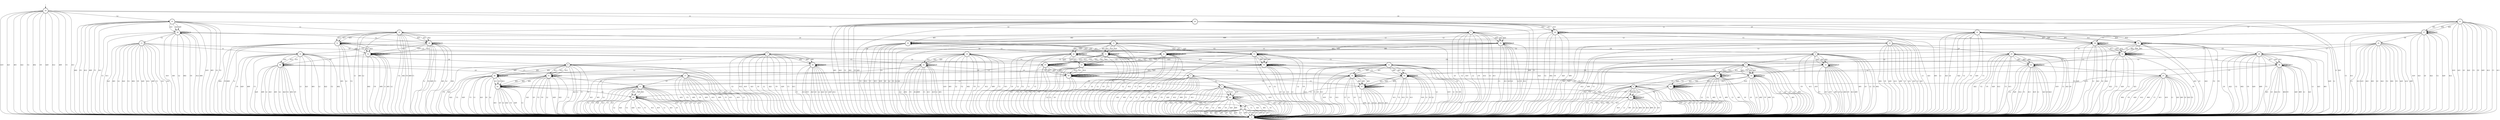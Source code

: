 digraph "data/our_models/magento_3_3_m" {
0 [label=0];
1 [label=1, shape=doublecircle];
2 [label=2, shape=doublecircle];
3 [label=3, shape=doublecircle];
4 [label=4, shape=doublecircle];
5 [label=5, shape=doublecircle];
6 [label=6, shape=doublecircle];
7 [label=7, shape=doublecircle];
8 [label=8, shape=doublecircle];
9 [label=9, shape=doublecircle];
10 [label=10, shape=doublecircle];
11 [label=11, shape=doublecircle];
12 [label=12, shape=doublecircle];
13 [label=13, shape=doublecircle];
14 [label=14, shape=doublecircle];
15 [label=15, shape=doublecircle];
16 [label=16, shape=doublecircle];
17 [label=17, shape=doublecircle];
18 [label=18, shape=doublecircle];
19 [label=19, shape=doublecircle];
20 [label=20, shape=doublecircle];
21 [label=21, shape=doublecircle];
22 [label=22, shape=doublecircle];
23 [label=23, shape=doublecircle];
24 [label=24, shape=doublecircle];
25 [label=25, shape=doublecircle];
26 [label=26, shape=doublecircle];
27 [label=27, shape=doublecircle];
28 [label=28, shape=doublecircle];
29 [label=29, shape=doublecircle];
30 [label=30, shape=doublecircle];
31 [label=31, shape=doublecircle];
32 [label=32, shape=doublecircle];
33 [label=33, shape=doublecircle];
34 [label=34, shape=doublecircle];
35 [label=35, shape=doublecircle];
36 [label=36, shape=doublecircle];
37 [label=37, shape=doublecircle];
38 [label=38, shape=doublecircle];
39 [label=39, shape=doublecircle];
40 [label=40, shape=doublecircle];
41 [label=41, shape=doublecircle];
42 [label=42, shape=doublecircle];
43 [label=43, shape=doublecircle];
44 [label=44, shape=doublecircle];
45 [label=45, shape=doublecircle];
46 [label=46, shape=doublecircle];
47 [label=47, shape=doublecircle];
48 [label=48, shape=doublecircle];
49 [label=49, shape=doublecircle];
50 [label=50, shape=doublecircle];
51 [label=51, shape=doublecircle];
52 [label=52, shape=doublecircle];
53 [label=53, shape=doublecircle];
54 [label=54, shape=doublecircle];
55 [label=55, shape=doublecircle];
56 [label=56, shape=doublecircle];
57 [label=57, shape=doublecircle];
58 [label=58, shape=doublecircle];
59 [label=59, shape=doublecircle];
60 [label=60, shape=doublecircle];
61 [label=61, shape=doublecircle];
62 [label=62, shape=doublecircle];
63 [label=63, shape=doublecircle];
64 [label=64, shape=doublecircle];
0 -> 0  [label=A10];
0 -> 0  [label=L1];
0 -> 0  [label=A21];
0 -> 0  [label=A01];
0 -> 0  [label=L0];
0 -> 0  [label=L2];
0 -> 0  [label=A22];
0 -> 0  [label=C2];
0 -> 0  [label=A02];
0 -> 0  [label=C0];
0 -> 0  [label=A20];
0 -> 0  [label=A12];
0 -> 0  [label=A00];
0 -> 0  [label=C1];
0 -> 0  [label=A11];
1 -> 0  [label=A10];
1 -> 0  [label=L1];
1 -> 0  [label=A21];
1 -> 0  [label=A01];
1 -> 0  [label=L0];
1 -> 0  [label=L2];
1 -> 0  [label=A22];
1 -> 0  [label=C2];
1 -> 0  [label=A02];
1 -> 0  [label=C0];
1 -> 0  [label=A20];
1 -> 0  [label=A12];
1 -> 0  [label=A00];
1 -> 0  [label=C1];
1 -> 0  [label=A11];
2 -> 64  [label=A10];
2 -> 0  [label=L1];
2 -> 0  [label=A21];
2 -> 0  [label=A01];
2 -> 0  [label=L0];
2 -> 0  [label=L2];
2 -> 0  [label=A22];
2 -> 0  [label=C2];
2 -> 0  [label=A02];
2 -> 0  [label=C0];
2 -> 0  [label=A20];
2 -> 64  [label=A12];
2 -> 0  [label=A00];
2 -> 0  [label=C1];
2 -> 64  [label=A11];
3 -> 0  [label=A10];
3 -> 2  [label=L1];
3 -> 0  [label=A21];
3 -> 0  [label=A01];
3 -> 0  [label=L0];
3 -> 0  [label=L2];
3 -> 0  [label=A22];
3 -> 0  [label=C2];
3 -> 0  [label=A02];
3 -> 0  [label=C0];
3 -> 0  [label=A20];
3 -> 0  [label=A12];
3 -> 0  [label=A00];
3 -> 0  [label=C1];
3 -> 0  [label=A11];
4 -> 0  [label=A10];
4 -> 5  [label=L1];
4 -> 33  [label=A21];
4 -> 0  [label=A01];
4 -> 0  [label=L0];
4 -> 0  [label=L2];
4 -> 33  [label=A22];
4 -> 0  [label=C2];
4 -> 0  [label=A02];
4 -> 0  [label=C0];
4 -> 33  [label=A20];
4 -> 0  [label=A12];
4 -> 0  [label=A00];
4 -> 0  [label=C1];
4 -> 0  [label=A11];
5 -> 60  [label=A10];
5 -> 0  [label=L1];
5 -> 35  [label=A21];
5 -> 0  [label=A01];
5 -> 0  [label=L0];
5 -> 0  [label=L2];
5 -> 35  [label=A22];
5 -> 0  [label=C2];
5 -> 0  [label=A02];
5 -> 0  [label=C0];
5 -> 35  [label=A20];
5 -> 60  [label=A12];
5 -> 0  [label=A00];
5 -> 0  [label=C1];
5 -> 60  [label=A11];
6 -> 0  [label=A10];
6 -> 0  [label=L1];
6 -> 36  [label=A21];
6 -> 0  [label=A01];
6 -> 0  [label=L0];
6 -> 0  [label=L2];
6 -> 36  [label=A22];
6 -> 0  [label=C2];
6 -> 0  [label=A02];
6 -> 0  [label=C0];
6 -> 36  [label=A20];
6 -> 0  [label=A12];
6 -> 0  [label=A00];
6 -> 0  [label=C1];
6 -> 0  [label=A11];
7 -> 0  [label=A10];
7 -> 8  [label=L1];
7 -> 0  [label=A21];
7 -> 44  [label=A01];
7 -> 0  [label=L0];
7 -> 0  [label=L2];
7 -> 0  [label=A22];
7 -> 0  [label=C2];
7 -> 44  [label=A02];
7 -> 0  [label=C0];
7 -> 0  [label=A20];
7 -> 0  [label=A12];
7 -> 44  [label=A00];
7 -> 0  [label=C1];
7 -> 0  [label=A11];
8 -> 61  [label=A10];
8 -> 0  [label=L1];
8 -> 0  [label=A21];
8 -> 46  [label=A01];
8 -> 0  [label=L0];
8 -> 0  [label=L2];
8 -> 0  [label=A22];
8 -> 0  [label=C2];
8 -> 46  [label=A02];
8 -> 0  [label=C0];
8 -> 0  [label=A20];
8 -> 61  [label=A12];
8 -> 46  [label=A00];
8 -> 0  [label=C1];
8 -> 61  [label=A11];
9 -> 0  [label=A10];
9 -> 10  [label=L1];
9 -> 30  [label=A21];
9 -> 39  [label=A01];
9 -> 0  [label=L0];
9 -> 0  [label=L2];
9 -> 30  [label=A22];
9 -> 0  [label=C2];
9 -> 39  [label=A02];
9 -> 0  [label=C0];
9 -> 30  [label=A20];
9 -> 0  [label=A12];
9 -> 39  [label=A00];
9 -> 0  [label=C1];
9 -> 0  [label=A11];
10 -> 53  [label=A10];
10 -> 0  [label=L1];
10 -> 31  [label=A21];
10 -> 40  [label=A01];
10 -> 0  [label=L0];
10 -> 0  [label=L2];
10 -> 31  [label=A22];
10 -> 0  [label=C2];
10 -> 40  [label=A02];
10 -> 0  [label=C0];
10 -> 31  [label=A20];
10 -> 53  [label=A12];
10 -> 40  [label=A00];
10 -> 0  [label=C1];
10 -> 53  [label=A11];
11 -> 0  [label=A10];
11 -> 0  [label=L1];
11 -> 0  [label=A21];
11 -> 48  [label=A01];
11 -> 0  [label=L0];
11 -> 0  [label=L2];
11 -> 0  [label=A22];
11 -> 0  [label=C2];
11 -> 48  [label=A02];
11 -> 0  [label=C0];
11 -> 0  [label=A20];
11 -> 0  [label=A12];
11 -> 48  [label=A00];
11 -> 0  [label=C1];
11 -> 0  [label=A11];
12 -> 0  [label=A10];
12 -> 0  [label=L1];
12 -> 34  [label=A21];
12 -> 45  [label=A01];
12 -> 0  [label=L0];
12 -> 0  [label=L2];
12 -> 34  [label=A22];
12 -> 0  [label=C2];
12 -> 45  [label=A02];
12 -> 0  [label=C0];
12 -> 34  [label=A20];
12 -> 0  [label=A12];
12 -> 45  [label=A00];
12 -> 0  [label=C1];
12 -> 0  [label=A11];
13 -> 0  [label=A10];
13 -> 14  [label=L1];
13 -> 0  [label=A21];
13 -> 0  [label=A01];
13 -> 7  [label=L0];
13 -> 0  [label=L2];
13 -> 0  [label=A22];
13 -> 0  [label=C2];
13 -> 0  [label=A02];
13 -> 0  [label=C0];
13 -> 0  [label=A20];
13 -> 0  [label=A12];
13 -> 0  [label=A00];
13 -> 0  [label=C1];
13 -> 0  [label=A11];
14 -> 58  [label=A10];
14 -> 0  [label=L1];
14 -> 0  [label=A21];
14 -> 0  [label=A01];
14 -> 8  [label=L0];
14 -> 0  [label=L2];
14 -> 0  [label=A22];
14 -> 0  [label=C2];
14 -> 0  [label=A02];
14 -> 0  [label=C0];
14 -> 0  [label=A20];
14 -> 58  [label=A12];
14 -> 0  [label=A00];
14 -> 0  [label=C1];
14 -> 58  [label=A11];
15 -> 0  [label=A10];
15 -> 16  [label=L1];
15 -> 28  [label=A21];
15 -> 0  [label=A01];
15 -> 9  [label=L0];
15 -> 0  [label=L2];
15 -> 28  [label=A22];
15 -> 0  [label=C2];
15 -> 0  [label=A02];
15 -> 0  [label=C0];
15 -> 28  [label=A20];
15 -> 0  [label=A12];
15 -> 0  [label=A00];
15 -> 0  [label=C1];
15 -> 0  [label=A11];
16 -> 51  [label=A10];
16 -> 0  [label=L1];
16 -> 29  [label=A21];
16 -> 0  [label=A01];
16 -> 10  [label=L0];
16 -> 0  [label=L2];
16 -> 29  [label=A22];
16 -> 0  [label=C2];
16 -> 0  [label=A02];
16 -> 0  [label=C0];
16 -> 29  [label=A20];
16 -> 51  [label=A12];
16 -> 0  [label=A00];
16 -> 0  [label=C1];
16 -> 51  [label=A11];
17 -> 0  [label=A10];
17 -> 0  [label=L1];
17 -> 0  [label=A21];
17 -> 0  [label=A01];
17 -> 11  [label=L0];
17 -> 0  [label=L2];
17 -> 0  [label=A22];
17 -> 0  [label=C2];
17 -> 0  [label=A02];
17 -> 0  [label=C0];
17 -> 0  [label=A20];
17 -> 0  [label=A12];
17 -> 0  [label=A00];
17 -> 0  [label=C1];
17 -> 0  [label=A11];
18 -> 0  [label=A10];
18 -> 0  [label=L1];
18 -> 32  [label=A21];
18 -> 0  [label=A01];
18 -> 12  [label=L0];
18 -> 0  [label=L2];
18 -> 32  [label=A22];
18 -> 0  [label=C2];
18 -> 0  [label=A02];
18 -> 0  [label=C0];
18 -> 32  [label=A20];
18 -> 0  [label=A12];
18 -> 0  [label=A00];
18 -> 0  [label=C1];
18 -> 0  [label=A11];
19 -> 0  [label=A10];
19 -> 20  [label=L1];
19 -> 0  [label=A21];
19 -> 0  [label=A01];
19 -> 21  [label=L0];
19 -> 15  [label=L2];
19 -> 0  [label=A22];
19 -> 0  [label=C2];
19 -> 0  [label=A02];
19 -> 0  [label=C0];
19 -> 0  [label=A20];
19 -> 0  [label=A12];
19 -> 0  [label=A00];
19 -> 0  [label=C1];
19 -> 0  [label=A11];
20 -> 49  [label=A10];
20 -> 0  [label=L1];
20 -> 0  [label=A21];
20 -> 0  [label=A01];
20 -> 22  [label=L0];
20 -> 16  [label=L2];
20 -> 0  [label=A22];
20 -> 0  [label=C2];
20 -> 0  [label=A02];
20 -> 0  [label=C0];
20 -> 0  [label=A20];
20 -> 49  [label=A12];
20 -> 0  [label=A00];
20 -> 0  [label=C1];
20 -> 49  [label=A11];
21 -> 0  [label=A10];
21 -> 22  [label=L1];
21 -> 0  [label=A21];
21 -> 37  [label=A01];
21 -> 0  [label=L0];
21 -> 9  [label=L2];
21 -> 0  [label=A22];
21 -> 0  [label=C2];
21 -> 37  [label=A02];
21 -> 0  [label=C0];
21 -> 0  [label=A20];
21 -> 0  [label=A12];
21 -> 37  [label=A00];
21 -> 0  [label=C1];
21 -> 0  [label=A11];
22 -> 50  [label=A10];
22 -> 0  [label=L1];
22 -> 0  [label=A21];
22 -> 38  [label=A01];
22 -> 0  [label=L0];
22 -> 10  [label=L2];
22 -> 0  [label=A22];
22 -> 0  [label=C2];
22 -> 38  [label=A02];
22 -> 0  [label=C0];
22 -> 0  [label=A20];
22 -> 50  [label=A12];
22 -> 38  [label=A00];
22 -> 0  [label=C1];
22 -> 50  [label=A11];
23 -> 0  [label=A10];
23 -> 0  [label=L1];
23 -> 0  [label=A21];
23 -> 0  [label=A01];
23 -> 25  [label=L0];
23 -> 18  [label=L2];
23 -> 0  [label=A22];
23 -> 0  [label=C2];
23 -> 0  [label=A02];
23 -> 0  [label=C0];
23 -> 0  [label=A20];
23 -> 0  [label=A12];
23 -> 0  [label=A00];
23 -> 0  [label=C1];
23 -> 0  [label=A11];
24 -> 0  [label=A10];
24 -> 26  [label=L1];
24 -> 0  [label=A21];
24 -> 0  [label=A01];
24 -> 0  [label=L0];
24 -> 4  [label=L2];
24 -> 0  [label=A22];
24 -> 0  [label=C2];
24 -> 0  [label=A02];
24 -> 0  [label=C0];
24 -> 0  [label=A20];
24 -> 0  [label=A12];
24 -> 0  [label=A00];
24 -> 0  [label=C1];
24 -> 0  [label=A11];
25 -> 0  [label=A10];
25 -> 0  [label=L1];
25 -> 0  [label=A21];
25 -> 42  [label=A01];
25 -> 0  [label=L0];
25 -> 12  [label=L2];
25 -> 0  [label=A22];
25 -> 0  [label=C2];
25 -> 42  [label=A02];
25 -> 0  [label=C0];
25 -> 0  [label=A20];
25 -> 0  [label=A12];
25 -> 42  [label=A00];
25 -> 0  [label=C1];
25 -> 0  [label=A11];
26 -> 56  [label=A10];
26 -> 0  [label=L1];
26 -> 0  [label=A21];
26 -> 0  [label=A01];
26 -> 0  [label=L0];
26 -> 5  [label=L2];
26 -> 0  [label=A22];
26 -> 0  [label=C2];
26 -> 0  [label=A02];
26 -> 0  [label=C0];
26 -> 0  [label=A20];
26 -> 56  [label=A12];
26 -> 0  [label=A00];
26 -> 0  [label=C1];
26 -> 56  [label=A11];
27 -> 0  [label=A10];
27 -> 0  [label=L1];
27 -> 0  [label=A21];
27 -> 0  [label=A01];
27 -> 0  [label=L0];
27 -> 6  [label=L2];
27 -> 0  [label=A22];
27 -> 0  [label=C2];
27 -> 0  [label=A02];
27 -> 0  [label=C0];
27 -> 0  [label=A20];
27 -> 0  [label=A12];
27 -> 0  [label=A00];
27 -> 0  [label=C1];
27 -> 0  [label=A11];
28 -> 0  [label=A10];
28 -> 29  [label=L1];
28 -> 28  [label=A21];
28 -> 0  [label=A01];
28 -> 30  [label=L0];
28 -> 0  [label=L2];
28 -> 28  [label=A22];
28 -> 13  [label=C2];
28 -> 0  [label=A02];
28 -> 0  [label=C0];
28 -> 28  [label=A20];
28 -> 0  [label=A12];
28 -> 0  [label=A00];
28 -> 0  [label=C1];
28 -> 0  [label=A11];
29 -> 54  [label=A10];
29 -> 0  [label=L1];
29 -> 29  [label=A21];
29 -> 0  [label=A01];
29 -> 31  [label=L0];
29 -> 0  [label=L2];
29 -> 29  [label=A22];
29 -> 14  [label=C2];
29 -> 0  [label=A02];
29 -> 0  [label=C0];
29 -> 29  [label=A20];
29 -> 54  [label=A12];
29 -> 0  [label=A00];
29 -> 0  [label=C1];
29 -> 54  [label=A11];
30 -> 0  [label=A10];
30 -> 31  [label=L1];
30 -> 30  [label=A21];
30 -> 41  [label=A01];
30 -> 0  [label=L0];
30 -> 0  [label=L2];
30 -> 30  [label=A22];
30 -> 7  [label=C2];
30 -> 41  [label=A02];
30 -> 0  [label=C0];
30 -> 30  [label=A20];
30 -> 0  [label=A12];
30 -> 41  [label=A00];
30 -> 0  [label=C1];
30 -> 0  [label=A11];
31 -> 57  [label=A10];
31 -> 0  [label=L1];
31 -> 31  [label=A21];
31 -> 43  [label=A01];
31 -> 0  [label=L0];
31 -> 0  [label=L2];
31 -> 31  [label=A22];
31 -> 8  [label=C2];
31 -> 43  [label=A02];
31 -> 0  [label=C0];
31 -> 31  [label=A20];
31 -> 57  [label=A12];
31 -> 43  [label=A00];
31 -> 0  [label=C1];
31 -> 57  [label=A11];
32 -> 0  [label=A10];
32 -> 0  [label=L1];
32 -> 32  [label=A21];
32 -> 0  [label=A01];
32 -> 34  [label=L0];
32 -> 0  [label=L2];
32 -> 32  [label=A22];
32 -> 17  [label=C2];
32 -> 0  [label=A02];
32 -> 0  [label=C0];
32 -> 32  [label=A20];
32 -> 0  [label=A12];
32 -> 0  [label=A00];
32 -> 0  [label=C1];
32 -> 0  [label=A11];
33 -> 0  [label=A10];
33 -> 35  [label=L1];
33 -> 33  [label=A21];
33 -> 0  [label=A01];
33 -> 0  [label=L0];
33 -> 0  [label=L2];
33 -> 33  [label=A22];
33 -> 3  [label=C2];
33 -> 0  [label=A02];
33 -> 0  [label=C0];
33 -> 33  [label=A20];
33 -> 0  [label=A12];
33 -> 0  [label=A00];
33 -> 0  [label=C1];
33 -> 0  [label=A11];
34 -> 0  [label=A10];
34 -> 0  [label=L1];
34 -> 34  [label=A21];
34 -> 47  [label=A01];
34 -> 0  [label=L0];
34 -> 0  [label=L2];
34 -> 34  [label=A22];
34 -> 11  [label=C2];
34 -> 47  [label=A02];
34 -> 0  [label=C0];
34 -> 34  [label=A20];
34 -> 0  [label=A12];
34 -> 47  [label=A00];
34 -> 0  [label=C1];
34 -> 0  [label=A11];
35 -> 63  [label=A10];
35 -> 0  [label=L1];
35 -> 35  [label=A21];
35 -> 0  [label=A01];
35 -> 0  [label=L0];
35 -> 0  [label=L2];
35 -> 35  [label=A22];
35 -> 2  [label=C2];
35 -> 0  [label=A02];
35 -> 0  [label=C0];
35 -> 35  [label=A20];
35 -> 63  [label=A12];
35 -> 0  [label=A00];
35 -> 0  [label=C1];
35 -> 63  [label=A11];
36 -> 0  [label=A10];
36 -> 0  [label=L1];
36 -> 36  [label=A21];
36 -> 0  [label=A01];
36 -> 0  [label=L0];
36 -> 0  [label=L2];
36 -> 36  [label=A22];
36 -> 1  [label=C2];
36 -> 0  [label=A02];
36 -> 0  [label=C0];
36 -> 36  [label=A20];
36 -> 0  [label=A12];
36 -> 0  [label=A00];
36 -> 0  [label=C1];
36 -> 0  [label=A11];
37 -> 0  [label=A10];
37 -> 38  [label=L1];
37 -> 0  [label=A21];
37 -> 37  [label=A01];
37 -> 0  [label=L0];
37 -> 39  [label=L2];
37 -> 0  [label=A22];
37 -> 0  [label=C2];
37 -> 37  [label=A02];
37 -> 24  [label=C0];
37 -> 0  [label=A20];
37 -> 0  [label=A12];
37 -> 37  [label=A00];
37 -> 0  [label=C1];
37 -> 0  [label=A11];
38 -> 52  [label=A10];
38 -> 0  [label=L1];
38 -> 0  [label=A21];
38 -> 38  [label=A01];
38 -> 0  [label=L0];
38 -> 40  [label=L2];
38 -> 0  [label=A22];
38 -> 0  [label=C2];
38 -> 38  [label=A02];
38 -> 26  [label=C0];
38 -> 0  [label=A20];
38 -> 52  [label=A12];
38 -> 38  [label=A00];
38 -> 0  [label=C1];
38 -> 52  [label=A11];
39 -> 0  [label=A10];
39 -> 40  [label=L1];
39 -> 41  [label=A21];
39 -> 39  [label=A01];
39 -> 0  [label=L0];
39 -> 0  [label=L2];
39 -> 41  [label=A22];
39 -> 0  [label=C2];
39 -> 39  [label=A02];
39 -> 4  [label=C0];
39 -> 41  [label=A20];
39 -> 0  [label=A12];
39 -> 39  [label=A00];
39 -> 0  [label=C1];
39 -> 0  [label=A11];
40 -> 55  [label=A10];
40 -> 0  [label=L1];
40 -> 43  [label=A21];
40 -> 40  [label=A01];
40 -> 0  [label=L0];
40 -> 0  [label=L2];
40 -> 43  [label=A22];
40 -> 0  [label=C2];
40 -> 40  [label=A02];
40 -> 5  [label=C0];
40 -> 43  [label=A20];
40 -> 55  [label=A12];
40 -> 40  [label=A00];
40 -> 0  [label=C1];
40 -> 55  [label=A11];
41 -> 0  [label=A10];
41 -> 43  [label=L1];
41 -> 41  [label=A21];
41 -> 41  [label=A01];
41 -> 0  [label=L0];
41 -> 0  [label=L2];
41 -> 41  [label=A22];
41 -> 44  [label=C2];
41 -> 41  [label=A02];
41 -> 33  [label=C0];
41 -> 41  [label=A20];
41 -> 0  [label=A12];
41 -> 41  [label=A00];
41 -> 0  [label=C1];
41 -> 0  [label=A11];
42 -> 0  [label=A10];
42 -> 0  [label=L1];
42 -> 0  [label=A21];
42 -> 42  [label=A01];
42 -> 0  [label=L0];
42 -> 45  [label=L2];
42 -> 0  [label=A22];
42 -> 0  [label=C2];
42 -> 42  [label=A02];
42 -> 27  [label=C0];
42 -> 0  [label=A20];
42 -> 0  [label=A12];
42 -> 42  [label=A00];
42 -> 0  [label=C1];
42 -> 0  [label=A11];
43 -> 59  [label=A10];
43 -> 0  [label=L1];
43 -> 43  [label=A21];
43 -> 43  [label=A01];
43 -> 0  [label=L0];
43 -> 0  [label=L2];
43 -> 43  [label=A22];
43 -> 46  [label=C2];
43 -> 43  [label=A02];
43 -> 35  [label=C0];
43 -> 43  [label=A20];
43 -> 59  [label=A12];
43 -> 43  [label=A00];
43 -> 0  [label=C1];
43 -> 59  [label=A11];
44 -> 0  [label=A10];
44 -> 46  [label=L1];
44 -> 0  [label=A21];
44 -> 44  [label=A01];
44 -> 0  [label=L0];
44 -> 0  [label=L2];
44 -> 0  [label=A22];
44 -> 0  [label=C2];
44 -> 44  [label=A02];
44 -> 3  [label=C0];
44 -> 0  [label=A20];
44 -> 0  [label=A12];
44 -> 44  [label=A00];
44 -> 0  [label=C1];
44 -> 0  [label=A11];
45 -> 0  [label=A10];
45 -> 0  [label=L1];
45 -> 47  [label=A21];
45 -> 45  [label=A01];
45 -> 0  [label=L0];
45 -> 0  [label=L2];
45 -> 47  [label=A22];
45 -> 0  [label=C2];
45 -> 45  [label=A02];
45 -> 6  [label=C0];
45 -> 47  [label=A20];
45 -> 0  [label=A12];
45 -> 45  [label=A00];
45 -> 0  [label=C1];
45 -> 0  [label=A11];
46 -> 62  [label=A10];
46 -> 0  [label=L1];
46 -> 0  [label=A21];
46 -> 46  [label=A01];
46 -> 0  [label=L0];
46 -> 0  [label=L2];
46 -> 0  [label=A22];
46 -> 0  [label=C2];
46 -> 46  [label=A02];
46 -> 2  [label=C0];
46 -> 0  [label=A20];
46 -> 62  [label=A12];
46 -> 46  [label=A00];
46 -> 0  [label=C1];
46 -> 62  [label=A11];
47 -> 0  [label=A10];
47 -> 0  [label=L1];
47 -> 47  [label=A21];
47 -> 47  [label=A01];
47 -> 0  [label=L0];
47 -> 0  [label=L2];
47 -> 47  [label=A22];
47 -> 48  [label=C2];
47 -> 47  [label=A02];
47 -> 36  [label=C0];
47 -> 47  [label=A20];
47 -> 0  [label=A12];
47 -> 47  [label=A00];
47 -> 0  [label=C1];
47 -> 0  [label=A11];
48 -> 0  [label=A10];
48 -> 0  [label=L1];
48 -> 0  [label=A21];
48 -> 48  [label=A01];
48 -> 0  [label=L0];
48 -> 0  [label=L2];
48 -> 0  [label=A22];
48 -> 0  [label=C2];
48 -> 48  [label=A02];
48 -> 1  [label=C0];
48 -> 0  [label=A20];
48 -> 0  [label=A12];
48 -> 48  [label=A00];
48 -> 0  [label=C1];
48 -> 0  [label=A11];
49 -> 49  [label=A10];
49 -> 0  [label=L1];
49 -> 0  [label=A21];
49 -> 0  [label=A01];
49 -> 50  [label=L0];
49 -> 51  [label=L2];
49 -> 0  [label=A22];
49 -> 0  [label=C2];
49 -> 0  [label=A02];
49 -> 0  [label=C0];
49 -> 0  [label=A20];
49 -> 49  [label=A12];
49 -> 0  [label=A00];
49 -> 23  [label=C1];
49 -> 49  [label=A11];
50 -> 50  [label=A10];
50 -> 0  [label=L1];
50 -> 0  [label=A21];
50 -> 52  [label=A01];
50 -> 0  [label=L0];
50 -> 53  [label=L2];
50 -> 0  [label=A22];
50 -> 0  [label=C2];
50 -> 52  [label=A02];
50 -> 0  [label=C0];
50 -> 0  [label=A20];
50 -> 50  [label=A12];
50 -> 52  [label=A00];
50 -> 25  [label=C1];
50 -> 50  [label=A11];
51 -> 51  [label=A10];
51 -> 0  [label=L1];
51 -> 54  [label=A21];
51 -> 0  [label=A01];
51 -> 53  [label=L0];
51 -> 0  [label=L2];
51 -> 54  [label=A22];
51 -> 0  [label=C2];
51 -> 0  [label=A02];
51 -> 0  [label=C0];
51 -> 54  [label=A20];
51 -> 51  [label=A12];
51 -> 0  [label=A00];
51 -> 18  [label=C1];
51 -> 51  [label=A11];
52 -> 52  [label=A10];
52 -> 0  [label=L1];
52 -> 0  [label=A21];
52 -> 52  [label=A01];
52 -> 0  [label=L0];
52 -> 55  [label=L2];
52 -> 0  [label=A22];
52 -> 0  [label=C2];
52 -> 52  [label=A02];
52 -> 56  [label=C0];
52 -> 0  [label=A20];
52 -> 52  [label=A12];
52 -> 52  [label=A00];
52 -> 42  [label=C1];
52 -> 52  [label=A11];
53 -> 53  [label=A10];
53 -> 0  [label=L1];
53 -> 57  [label=A21];
53 -> 55  [label=A01];
53 -> 0  [label=L0];
53 -> 0  [label=L2];
53 -> 57  [label=A22];
53 -> 0  [label=C2];
53 -> 55  [label=A02];
53 -> 0  [label=C0];
53 -> 57  [label=A20];
53 -> 53  [label=A12];
53 -> 55  [label=A00];
53 -> 12  [label=C1];
53 -> 53  [label=A11];
54 -> 54  [label=A10];
54 -> 0  [label=L1];
54 -> 54  [label=A21];
54 -> 0  [label=A01];
54 -> 57  [label=L0];
54 -> 0  [label=L2];
54 -> 54  [label=A22];
54 -> 58  [label=C2];
54 -> 0  [label=A02];
54 -> 0  [label=C0];
54 -> 54  [label=A20];
54 -> 54  [label=A12];
54 -> 0  [label=A00];
54 -> 32  [label=C1];
54 -> 54  [label=A11];
55 -> 55  [label=A10];
55 -> 0  [label=L1];
55 -> 59  [label=A21];
55 -> 55  [label=A01];
55 -> 0  [label=L0];
55 -> 0  [label=L2];
55 -> 59  [label=A22];
55 -> 0  [label=C2];
55 -> 55  [label=A02];
55 -> 60  [label=C0];
55 -> 59  [label=A20];
55 -> 55  [label=A12];
55 -> 55  [label=A00];
55 -> 45  [label=C1];
55 -> 55  [label=A11];
56 -> 56  [label=A10];
56 -> 0  [label=L1];
56 -> 0  [label=A21];
56 -> 0  [label=A01];
56 -> 0  [label=L0];
56 -> 60  [label=L2];
56 -> 0  [label=A22];
56 -> 0  [label=C2];
56 -> 0  [label=A02];
56 -> 0  [label=C0];
56 -> 0  [label=A20];
56 -> 56  [label=A12];
56 -> 0  [label=A00];
56 -> 27  [label=C1];
56 -> 56  [label=A11];
57 -> 57  [label=A10];
57 -> 0  [label=L1];
57 -> 57  [label=A21];
57 -> 59  [label=A01];
57 -> 0  [label=L0];
57 -> 0  [label=L2];
57 -> 57  [label=A22];
57 -> 61  [label=C2];
57 -> 59  [label=A02];
57 -> 0  [label=C0];
57 -> 57  [label=A20];
57 -> 57  [label=A12];
57 -> 59  [label=A00];
57 -> 34  [label=C1];
57 -> 57  [label=A11];
58 -> 58  [label=A10];
58 -> 0  [label=L1];
58 -> 0  [label=A21];
58 -> 0  [label=A01];
58 -> 61  [label=L0];
58 -> 0  [label=L2];
58 -> 0  [label=A22];
58 -> 0  [label=C2];
58 -> 0  [label=A02];
58 -> 0  [label=C0];
58 -> 0  [label=A20];
58 -> 58  [label=A12];
58 -> 0  [label=A00];
58 -> 17  [label=C1];
58 -> 58  [label=A11];
59 -> 59  [label=A10];
59 -> 0  [label=L1];
59 -> 59  [label=A21];
59 -> 59  [label=A01];
59 -> 0  [label=L0];
59 -> 0  [label=L2];
59 -> 59  [label=A22];
59 -> 62  [label=C2];
59 -> 59  [label=A02];
59 -> 63  [label=C0];
59 -> 59  [label=A20];
59 -> 59  [label=A12];
59 -> 59  [label=A00];
59 -> 47  [label=C1];
59 -> 59  [label=A11];
60 -> 60  [label=A10];
60 -> 0  [label=L1];
60 -> 63  [label=A21];
60 -> 0  [label=A01];
60 -> 0  [label=L0];
60 -> 0  [label=L2];
60 -> 63  [label=A22];
60 -> 0  [label=C2];
60 -> 0  [label=A02];
60 -> 0  [label=C0];
60 -> 63  [label=A20];
60 -> 60  [label=A12];
60 -> 0  [label=A00];
60 -> 6  [label=C1];
60 -> 60  [label=A11];
61 -> 61  [label=A10];
61 -> 0  [label=L1];
61 -> 0  [label=A21];
61 -> 62  [label=A01];
61 -> 0  [label=L0];
61 -> 0  [label=L2];
61 -> 0  [label=A22];
61 -> 0  [label=C2];
61 -> 62  [label=A02];
61 -> 0  [label=C0];
61 -> 0  [label=A20];
61 -> 61  [label=A12];
61 -> 62  [label=A00];
61 -> 11  [label=C1];
61 -> 61  [label=A11];
62 -> 62  [label=A10];
62 -> 0  [label=L1];
62 -> 0  [label=A21];
62 -> 62  [label=A01];
62 -> 0  [label=L0];
62 -> 0  [label=L2];
62 -> 0  [label=A22];
62 -> 0  [label=C2];
62 -> 62  [label=A02];
62 -> 64  [label=C0];
62 -> 0  [label=A20];
62 -> 62  [label=A12];
62 -> 62  [label=A00];
62 -> 48  [label=C1];
62 -> 62  [label=A11];
63 -> 63  [label=A10];
63 -> 0  [label=L1];
63 -> 63  [label=A21];
63 -> 0  [label=A01];
63 -> 0  [label=L0];
63 -> 0  [label=L2];
63 -> 63  [label=A22];
63 -> 64  [label=C2];
63 -> 0  [label=A02];
63 -> 0  [label=C0];
63 -> 63  [label=A20];
63 -> 63  [label=A12];
63 -> 0  [label=A00];
63 -> 36  [label=C1];
63 -> 63  [label=A11];
64 -> 64  [label=A10];
64 -> 0  [label=L1];
64 -> 0  [label=A21];
64 -> 0  [label=A01];
64 -> 0  [label=L0];
64 -> 0  [label=L2];
64 -> 0  [label=A22];
64 -> 0  [label=C2];
64 -> 0  [label=A02];
64 -> 0  [label=C0];
64 -> 0  [label=A20];
64 -> 64  [label=A12];
64 -> 0  [label=A00];
64 -> 1  [label=C1];
64 -> 64  [label=A11];
__start0 [label="", shape=none];
__start0 -> 19  [label=""];
}
